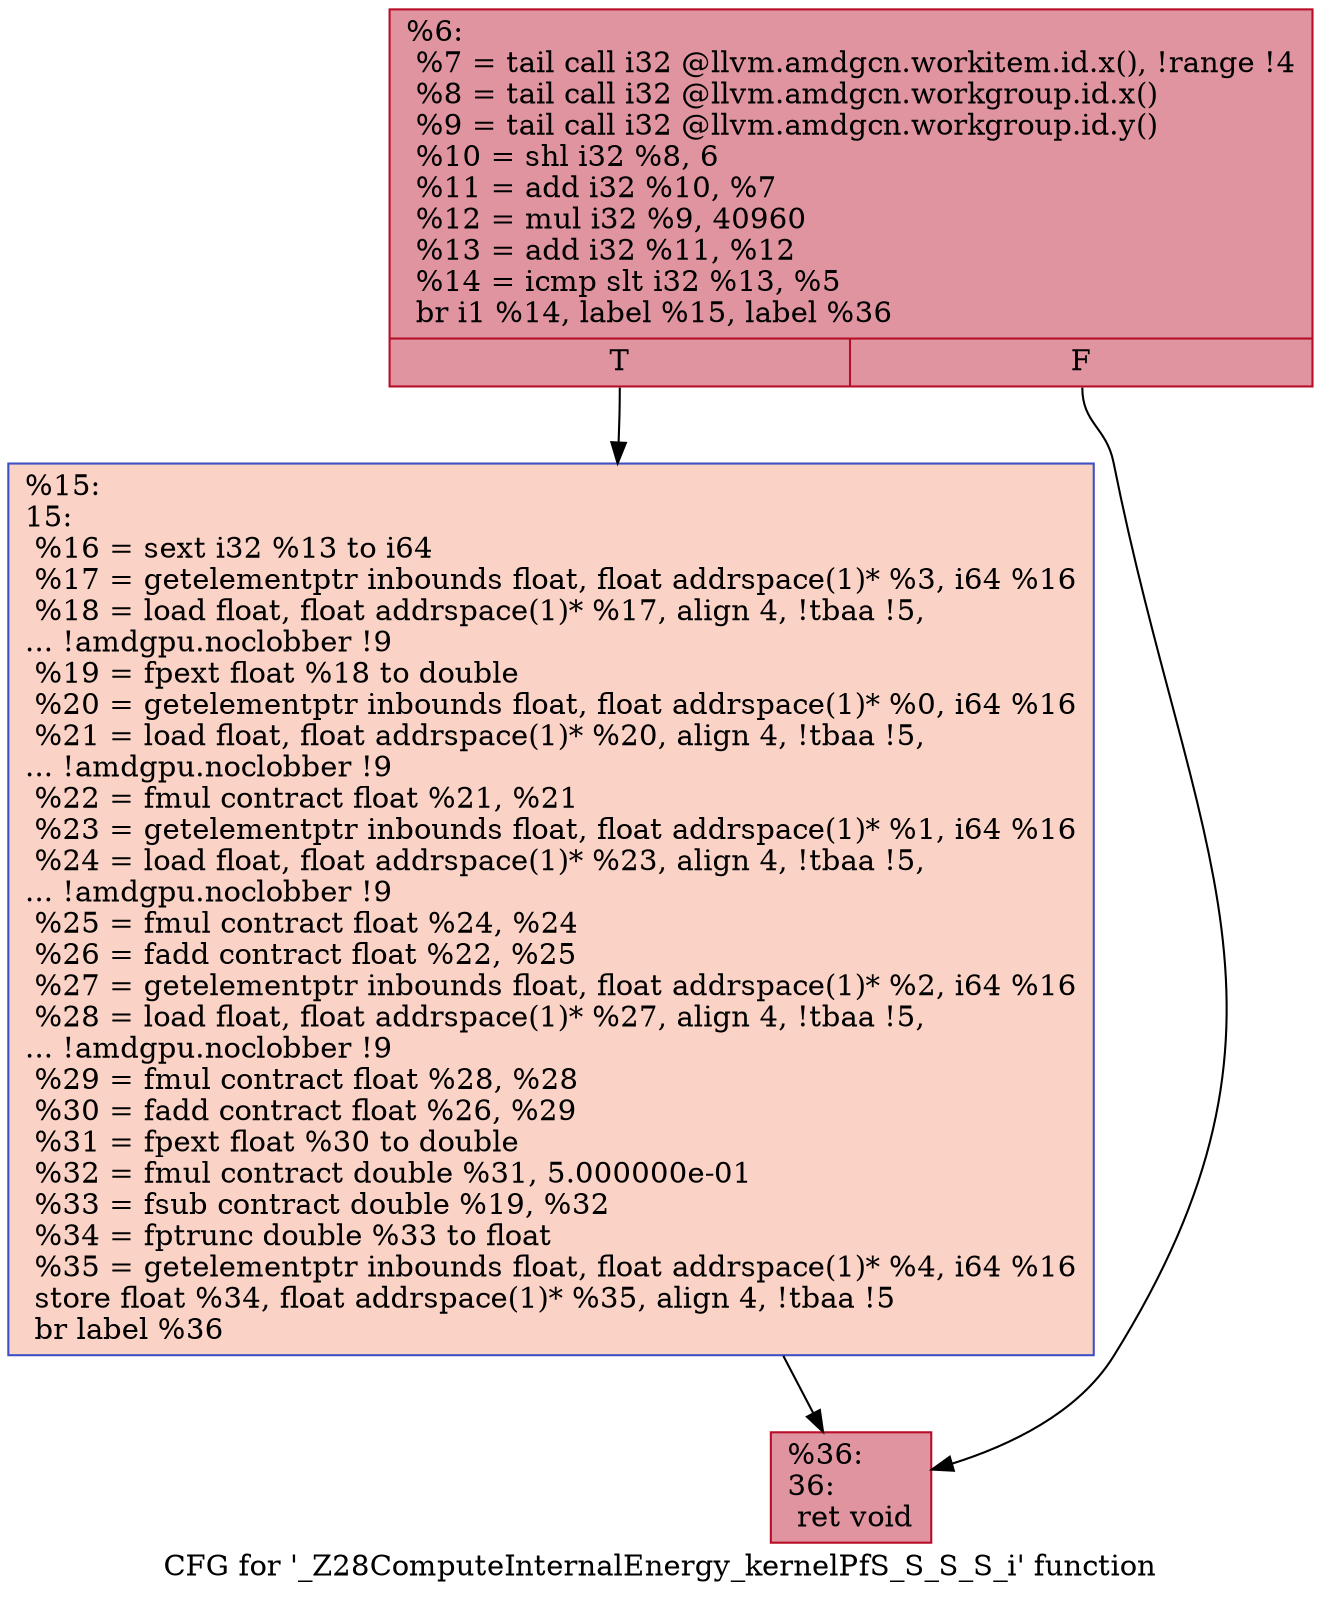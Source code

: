 digraph "CFG for '_Z28ComputeInternalEnergy_kernelPfS_S_S_S_i' function" {
	label="CFG for '_Z28ComputeInternalEnergy_kernelPfS_S_S_S_i' function";

	Node0x53f33b0 [shape=record,color="#b70d28ff", style=filled, fillcolor="#b70d2870",label="{%6:\l  %7 = tail call i32 @llvm.amdgcn.workitem.id.x(), !range !4\l  %8 = tail call i32 @llvm.amdgcn.workgroup.id.x()\l  %9 = tail call i32 @llvm.amdgcn.workgroup.id.y()\l  %10 = shl i32 %8, 6\l  %11 = add i32 %10, %7\l  %12 = mul i32 %9, 40960\l  %13 = add i32 %11, %12\l  %14 = icmp slt i32 %13, %5\l  br i1 %14, label %15, label %36\l|{<s0>T|<s1>F}}"];
	Node0x53f33b0:s0 -> Node0x53f4e90;
	Node0x53f33b0:s1 -> Node0x53f4f20;
	Node0x53f4e90 [shape=record,color="#3d50c3ff", style=filled, fillcolor="#f59c7d70",label="{%15:\l15:                                               \l  %16 = sext i32 %13 to i64\l  %17 = getelementptr inbounds float, float addrspace(1)* %3, i64 %16\l  %18 = load float, float addrspace(1)* %17, align 4, !tbaa !5,\l... !amdgpu.noclobber !9\l  %19 = fpext float %18 to double\l  %20 = getelementptr inbounds float, float addrspace(1)* %0, i64 %16\l  %21 = load float, float addrspace(1)* %20, align 4, !tbaa !5,\l... !amdgpu.noclobber !9\l  %22 = fmul contract float %21, %21\l  %23 = getelementptr inbounds float, float addrspace(1)* %1, i64 %16\l  %24 = load float, float addrspace(1)* %23, align 4, !tbaa !5,\l... !amdgpu.noclobber !9\l  %25 = fmul contract float %24, %24\l  %26 = fadd contract float %22, %25\l  %27 = getelementptr inbounds float, float addrspace(1)* %2, i64 %16\l  %28 = load float, float addrspace(1)* %27, align 4, !tbaa !5,\l... !amdgpu.noclobber !9\l  %29 = fmul contract float %28, %28\l  %30 = fadd contract float %26, %29\l  %31 = fpext float %30 to double\l  %32 = fmul contract double %31, 5.000000e-01\l  %33 = fsub contract double %19, %32\l  %34 = fptrunc double %33 to float\l  %35 = getelementptr inbounds float, float addrspace(1)* %4, i64 %16\l  store float %34, float addrspace(1)* %35, align 4, !tbaa !5\l  br label %36\l}"];
	Node0x53f4e90 -> Node0x53f4f20;
	Node0x53f4f20 [shape=record,color="#b70d28ff", style=filled, fillcolor="#b70d2870",label="{%36:\l36:                                               \l  ret void\l}"];
}
